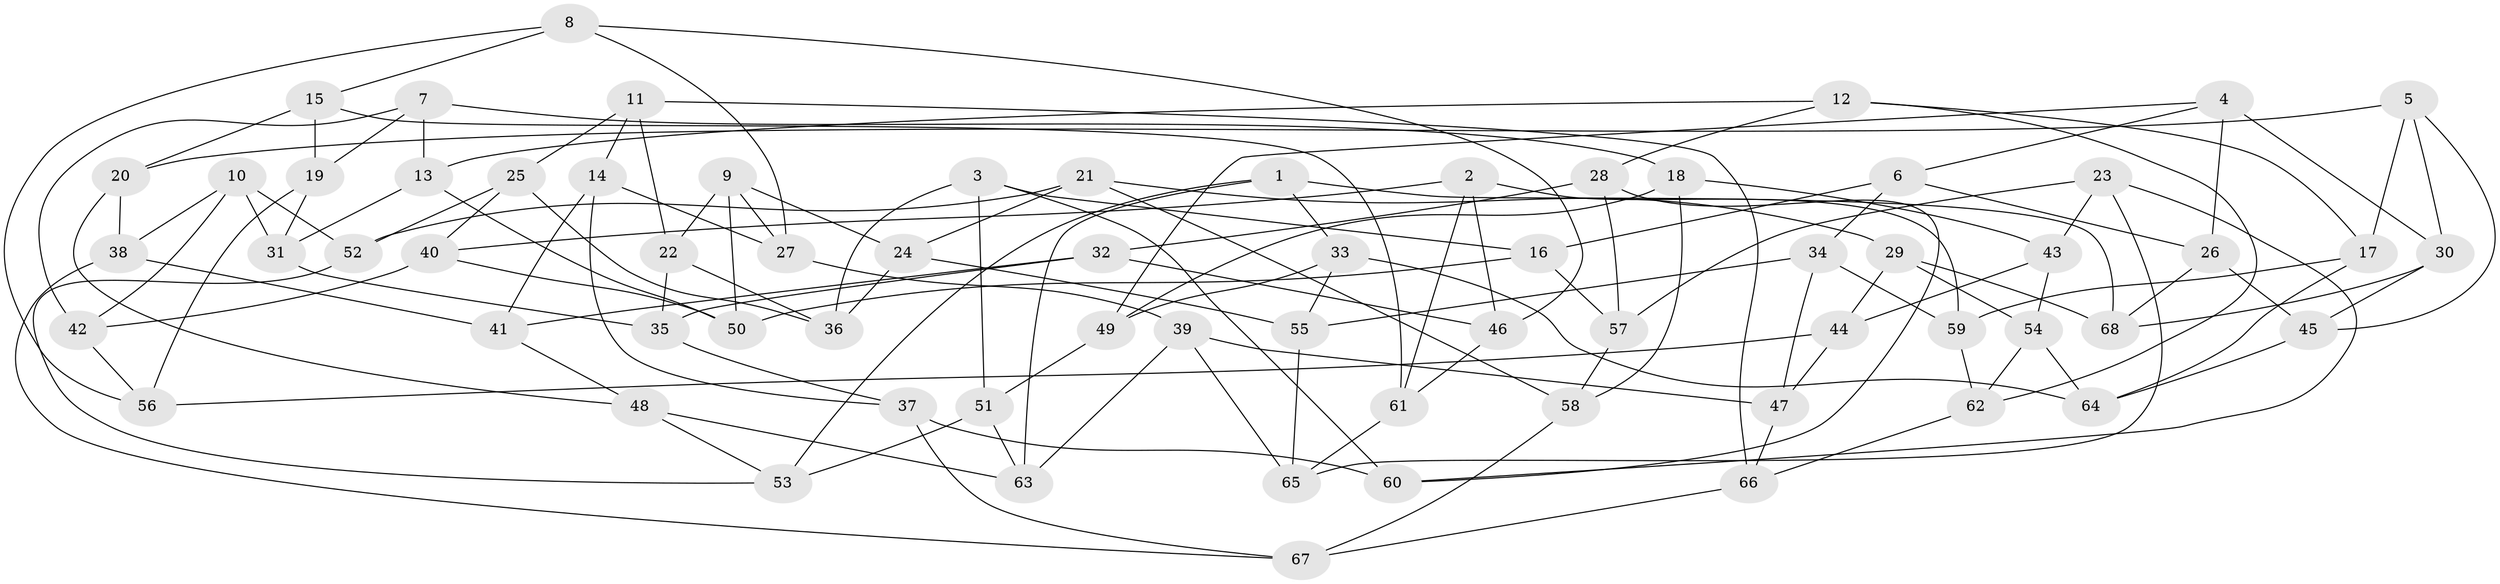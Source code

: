 // Generated by graph-tools (version 1.1) at 2025/57/03/09/25 04:57:25]
// undirected, 68 vertices, 136 edges
graph export_dot {
graph [start="1"]
  node [color=gray90,style=filled];
  1;
  2;
  3;
  4;
  5;
  6;
  7;
  8;
  9;
  10;
  11;
  12;
  13;
  14;
  15;
  16;
  17;
  18;
  19;
  20;
  21;
  22;
  23;
  24;
  25;
  26;
  27;
  28;
  29;
  30;
  31;
  32;
  33;
  34;
  35;
  36;
  37;
  38;
  39;
  40;
  41;
  42;
  43;
  44;
  45;
  46;
  47;
  48;
  49;
  50;
  51;
  52;
  53;
  54;
  55;
  56;
  57;
  58;
  59;
  60;
  61;
  62;
  63;
  64;
  65;
  66;
  67;
  68;
  1 -- 63;
  1 -- 68;
  1 -- 33;
  1 -- 53;
  2 -- 59;
  2 -- 46;
  2 -- 40;
  2 -- 61;
  3 -- 36;
  3 -- 51;
  3 -- 16;
  3 -- 60;
  4 -- 49;
  4 -- 6;
  4 -- 30;
  4 -- 26;
  5 -- 20;
  5 -- 30;
  5 -- 17;
  5 -- 45;
  6 -- 16;
  6 -- 34;
  6 -- 26;
  7 -- 18;
  7 -- 13;
  7 -- 42;
  7 -- 19;
  8 -- 15;
  8 -- 56;
  8 -- 46;
  8 -- 27;
  9 -- 24;
  9 -- 50;
  9 -- 22;
  9 -- 27;
  10 -- 31;
  10 -- 38;
  10 -- 42;
  10 -- 52;
  11 -- 66;
  11 -- 22;
  11 -- 14;
  11 -- 25;
  12 -- 13;
  12 -- 17;
  12 -- 62;
  12 -- 28;
  13 -- 31;
  13 -- 50;
  14 -- 27;
  14 -- 37;
  14 -- 41;
  15 -- 20;
  15 -- 19;
  15 -- 61;
  16 -- 57;
  16 -- 50;
  17 -- 64;
  17 -- 59;
  18 -- 49;
  18 -- 43;
  18 -- 58;
  19 -- 31;
  19 -- 56;
  20 -- 38;
  20 -- 48;
  21 -- 58;
  21 -- 29;
  21 -- 52;
  21 -- 24;
  22 -- 35;
  22 -- 36;
  23 -- 43;
  23 -- 60;
  23 -- 65;
  23 -- 57;
  24 -- 36;
  24 -- 55;
  25 -- 52;
  25 -- 36;
  25 -- 40;
  26 -- 68;
  26 -- 45;
  27 -- 39;
  28 -- 32;
  28 -- 60;
  28 -- 57;
  29 -- 54;
  29 -- 68;
  29 -- 44;
  30 -- 68;
  30 -- 45;
  31 -- 35;
  32 -- 46;
  32 -- 41;
  32 -- 35;
  33 -- 55;
  33 -- 49;
  33 -- 64;
  34 -- 47;
  34 -- 59;
  34 -- 55;
  35 -- 37;
  37 -- 60;
  37 -- 67;
  38 -- 67;
  38 -- 41;
  39 -- 47;
  39 -- 65;
  39 -- 63;
  40 -- 42;
  40 -- 50;
  41 -- 48;
  42 -- 56;
  43 -- 54;
  43 -- 44;
  44 -- 56;
  44 -- 47;
  45 -- 64;
  46 -- 61;
  47 -- 66;
  48 -- 53;
  48 -- 63;
  49 -- 51;
  51 -- 63;
  51 -- 53;
  52 -- 53;
  54 -- 64;
  54 -- 62;
  55 -- 65;
  57 -- 58;
  58 -- 67;
  59 -- 62;
  61 -- 65;
  62 -- 66;
  66 -- 67;
}
